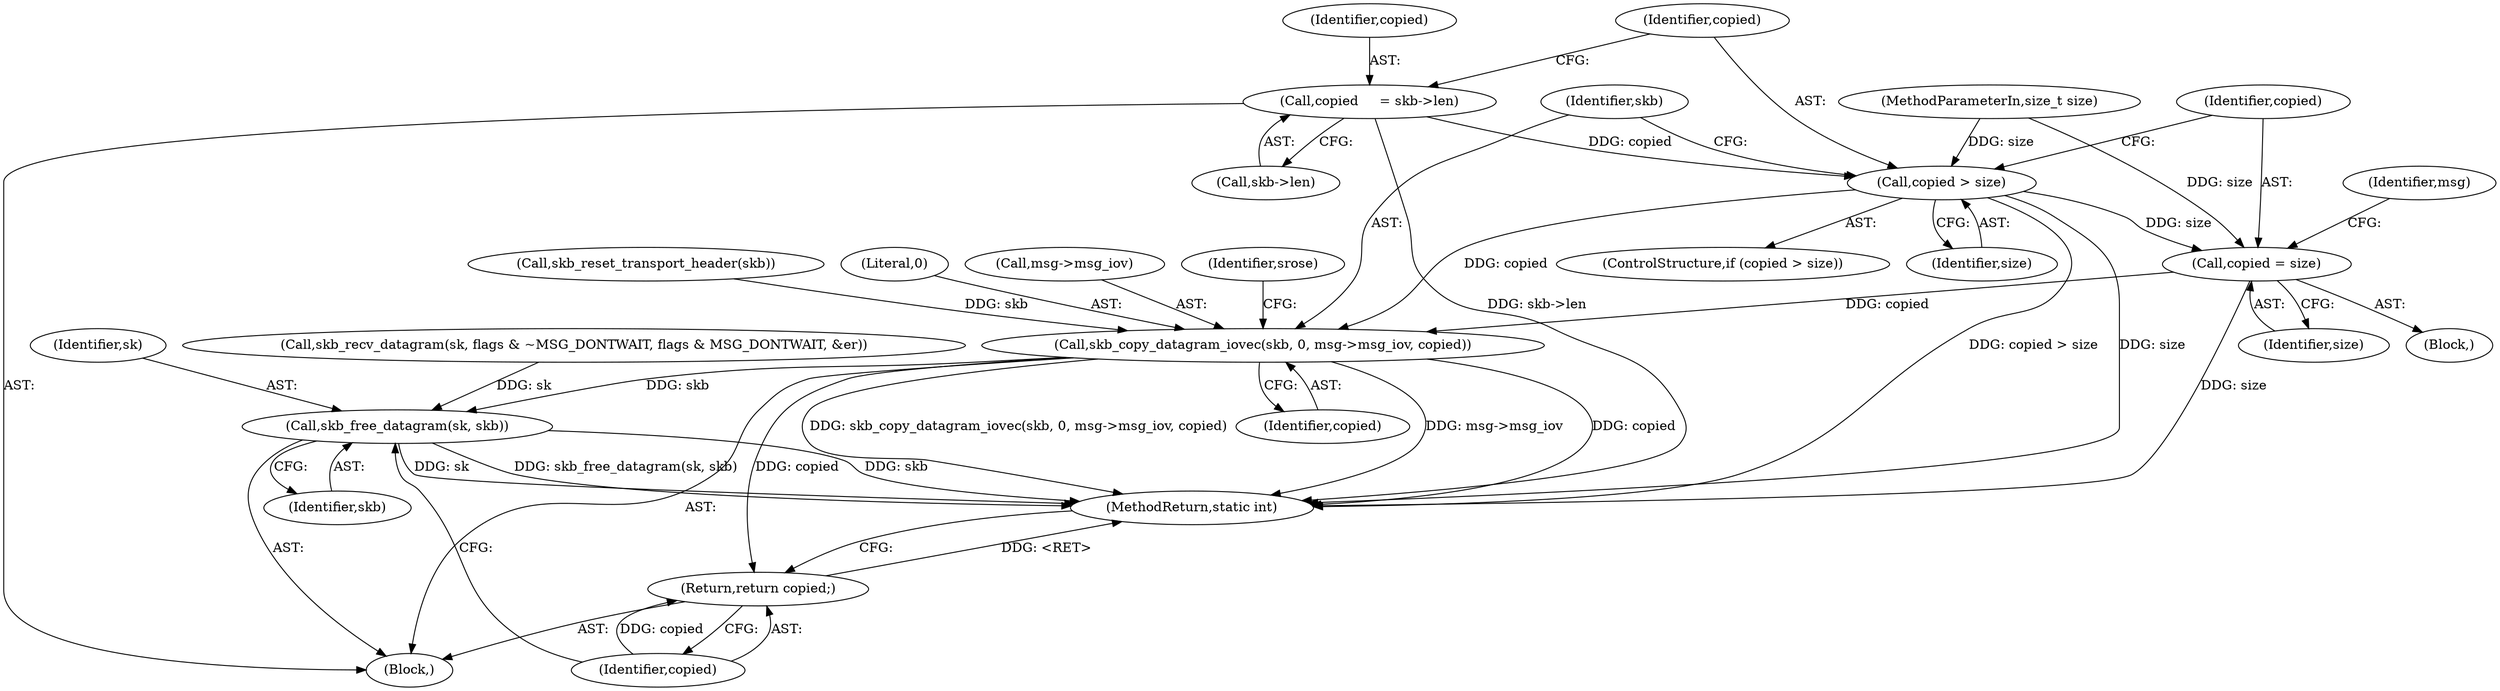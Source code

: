 digraph "0_linux_4a184233f21645cf0b719366210ed445d1024d72@pointer" {
"1000190" [label="(Call,copied     = skb->len)"];
"1000196" [label="(Call,copied > size)"];
"1000200" [label="(Call,copied = size)"];
"1000208" [label="(Call,skb_copy_datagram_iovec(skb, 0, msg->msg_iov, copied))"];
"1000325" [label="(Call,skb_free_datagram(sk, skb))"];
"1000328" [label="(Return,return copied;)"];
"1000108" [label="(Block,)"];
"1000208" [label="(Call,skb_copy_datagram_iovec(skb, 0, msg->msg_iov, copied))"];
"1000200" [label="(Call,copied = size)"];
"1000201" [label="(Identifier,copied)"];
"1000210" [label="(Literal,0)"];
"1000197" [label="(Identifier,copied)"];
"1000191" [label="(Identifier,copied)"];
"1000188" [label="(Call,skb_reset_transport_header(skb))"];
"1000190" [label="(Call,copied     = skb->len)"];
"1000106" [label="(MethodParameterIn,size_t size)"];
"1000205" [label="(Identifier,msg)"];
"1000199" [label="(Block,)"];
"1000202" [label="(Identifier,size)"];
"1000214" [label="(Identifier,copied)"];
"1000325" [label="(Call,skb_free_datagram(sk, skb))"];
"1000329" [label="(Identifier,copied)"];
"1000209" [label="(Identifier,skb)"];
"1000327" [label="(Identifier,skb)"];
"1000147" [label="(Call,skb_recv_datagram(sk, flags & ~MSG_DONTWAIT, flags & MSG_DONTWAIT, &er))"];
"1000211" [label="(Call,msg->msg_iov)"];
"1000196" [label="(Call,copied > size)"];
"1000192" [label="(Call,skb->len)"];
"1000326" [label="(Identifier,sk)"];
"1000195" [label="(ControlStructure,if (copied > size))"];
"1000198" [label="(Identifier,size)"];
"1000217" [label="(Identifier,srose)"];
"1000330" [label="(MethodReturn,static int)"];
"1000328" [label="(Return,return copied;)"];
"1000190" -> "1000108"  [label="AST: "];
"1000190" -> "1000192"  [label="CFG: "];
"1000191" -> "1000190"  [label="AST: "];
"1000192" -> "1000190"  [label="AST: "];
"1000197" -> "1000190"  [label="CFG: "];
"1000190" -> "1000330"  [label="DDG: skb->len"];
"1000190" -> "1000196"  [label="DDG: copied"];
"1000196" -> "1000195"  [label="AST: "];
"1000196" -> "1000198"  [label="CFG: "];
"1000197" -> "1000196"  [label="AST: "];
"1000198" -> "1000196"  [label="AST: "];
"1000201" -> "1000196"  [label="CFG: "];
"1000209" -> "1000196"  [label="CFG: "];
"1000196" -> "1000330"  [label="DDG: copied > size"];
"1000196" -> "1000330"  [label="DDG: size"];
"1000106" -> "1000196"  [label="DDG: size"];
"1000196" -> "1000200"  [label="DDG: size"];
"1000196" -> "1000208"  [label="DDG: copied"];
"1000200" -> "1000199"  [label="AST: "];
"1000200" -> "1000202"  [label="CFG: "];
"1000201" -> "1000200"  [label="AST: "];
"1000202" -> "1000200"  [label="AST: "];
"1000205" -> "1000200"  [label="CFG: "];
"1000200" -> "1000330"  [label="DDG: size"];
"1000106" -> "1000200"  [label="DDG: size"];
"1000200" -> "1000208"  [label="DDG: copied"];
"1000208" -> "1000108"  [label="AST: "];
"1000208" -> "1000214"  [label="CFG: "];
"1000209" -> "1000208"  [label="AST: "];
"1000210" -> "1000208"  [label="AST: "];
"1000211" -> "1000208"  [label="AST: "];
"1000214" -> "1000208"  [label="AST: "];
"1000217" -> "1000208"  [label="CFG: "];
"1000208" -> "1000330"  [label="DDG: copied"];
"1000208" -> "1000330"  [label="DDG: skb_copy_datagram_iovec(skb, 0, msg->msg_iov, copied)"];
"1000208" -> "1000330"  [label="DDG: msg->msg_iov"];
"1000188" -> "1000208"  [label="DDG: skb"];
"1000208" -> "1000325"  [label="DDG: skb"];
"1000208" -> "1000328"  [label="DDG: copied"];
"1000325" -> "1000108"  [label="AST: "];
"1000325" -> "1000327"  [label="CFG: "];
"1000326" -> "1000325"  [label="AST: "];
"1000327" -> "1000325"  [label="AST: "];
"1000329" -> "1000325"  [label="CFG: "];
"1000325" -> "1000330"  [label="DDG: sk"];
"1000325" -> "1000330"  [label="DDG: skb_free_datagram(sk, skb)"];
"1000325" -> "1000330"  [label="DDG: skb"];
"1000147" -> "1000325"  [label="DDG: sk"];
"1000328" -> "1000108"  [label="AST: "];
"1000328" -> "1000329"  [label="CFG: "];
"1000329" -> "1000328"  [label="AST: "];
"1000330" -> "1000328"  [label="CFG: "];
"1000328" -> "1000330"  [label="DDG: <RET>"];
"1000329" -> "1000328"  [label="DDG: copied"];
}
